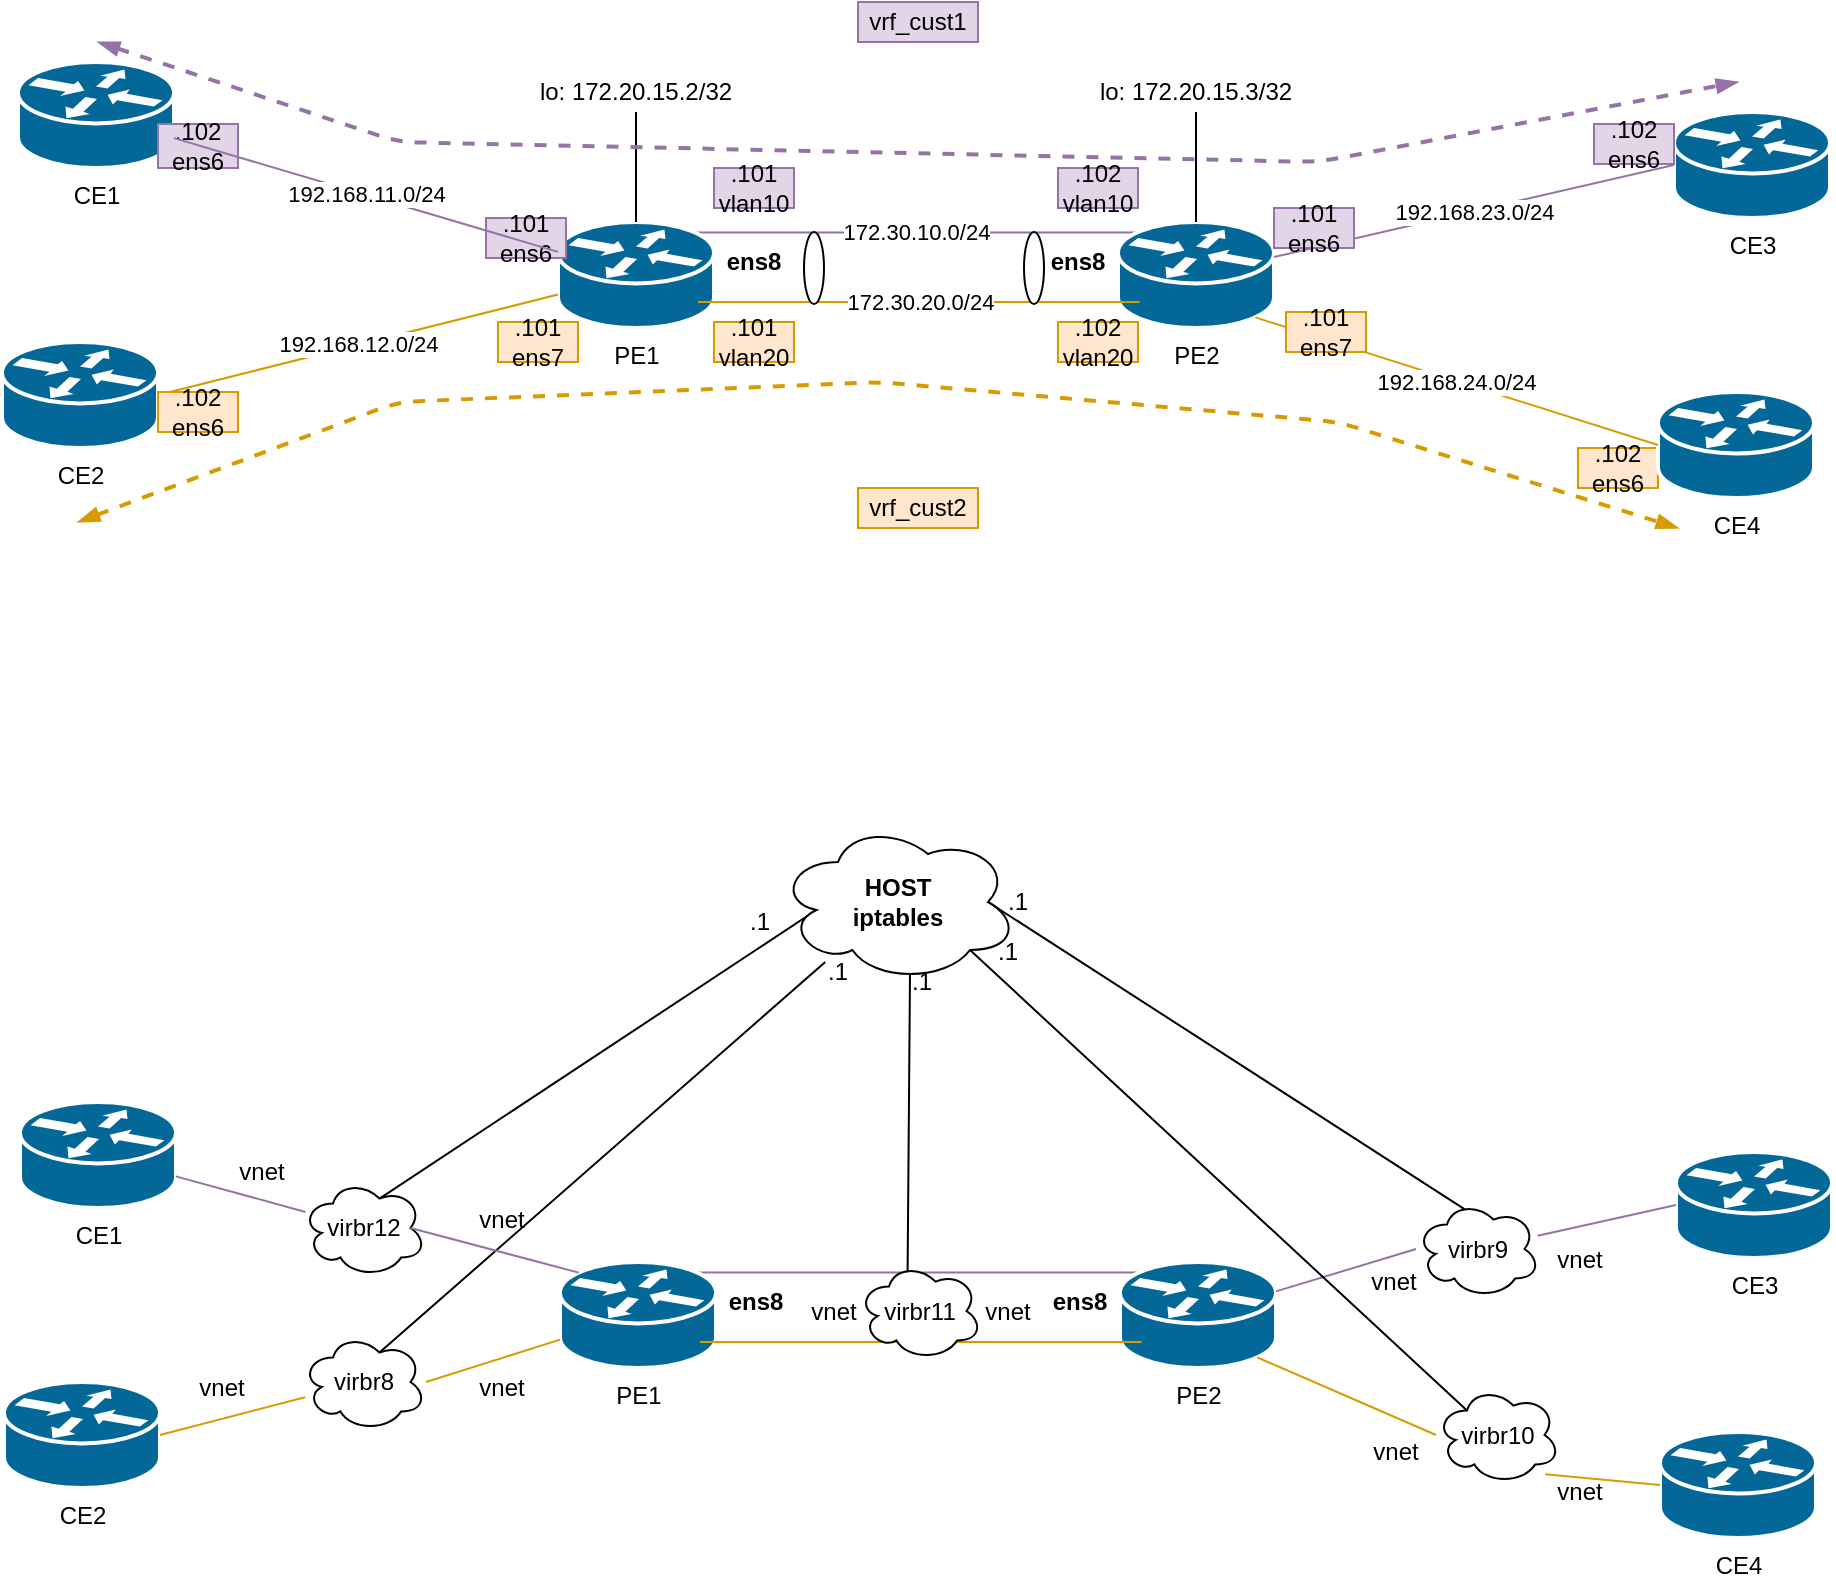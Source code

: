<mxfile version="14.2.4" type="device"><diagram id="JnZTFcF9x6k-WaWTI4K0" name="Page-1"><mxGraphModel dx="1383" dy="813" grid="1" gridSize="10" guides="1" tooltips="1" connect="1" arrows="1" fold="1" page="1" pageScale="1" pageWidth="827" pageHeight="1169" math="0" shadow="0"><root><mxCell id="0"/><mxCell id="1" parent="0"/><mxCell id="MJ-r9lS_-d4ZuPxV0MQU-2" value="CE1" style="shape=mxgraph.cisco.routers.router;html=1;pointerEvents=1;dashed=0;fillColor=#036897;strokeColor=#ffffff;strokeWidth=2;verticalLabelPosition=bottom;verticalAlign=top;align=center;outlineConnect=0;" parent="1" vertex="1"><mxGeometry x="128" y="140" width="78" height="53" as="geometry"/></mxCell><mxCell id="MJ-r9lS_-d4ZuPxV0MQU-6" value="172.30.10.0/24" style="edgeStyle=orthogonalEdgeStyle;rounded=0;orthogonalLoop=1;jettySize=auto;html=1;entryX=0.12;entryY=0.1;entryDx=0;entryDy=0;entryPerimeter=0;endArrow=none;endFill=0;exitX=0.88;exitY=0.1;exitDx=0;exitDy=0;exitPerimeter=0;fillColor=#e1d5e7;strokeColor=#9673a6;" parent="1" source="MJ-r9lS_-d4ZuPxV0MQU-3" target="MJ-r9lS_-d4ZuPxV0MQU-4" edge="1"><mxGeometry relative="1" as="geometry"><mxPoint x="528" y="210" as="sourcePoint"/></mxGeometry></mxCell><mxCell id="MJ-r9lS_-d4ZuPxV0MQU-3" value="PE1" style="shape=mxgraph.cisco.routers.router;html=1;pointerEvents=1;dashed=0;fillColor=#036897;strokeColor=#ffffff;strokeWidth=2;verticalLabelPosition=bottom;verticalAlign=top;align=center;outlineConnect=0;" parent="1" vertex="1"><mxGeometry x="398" y="220" width="78" height="53" as="geometry"/></mxCell><mxCell id="MJ-r9lS_-d4ZuPxV0MQU-4" value="PE2" style="shape=mxgraph.cisco.routers.router;html=1;pointerEvents=1;dashed=0;fillColor=#036897;strokeColor=#ffffff;strokeWidth=2;verticalLabelPosition=bottom;verticalAlign=top;align=center;outlineConnect=0;" parent="1" vertex="1"><mxGeometry x="678" y="220" width="78" height="53" as="geometry"/></mxCell><mxCell id="MJ-r9lS_-d4ZuPxV0MQU-8" value=".101&lt;br&gt;ens6" style="text;html=1;strokeColor=#9673a6;fillColor=#e1d5e7;align=center;verticalAlign=middle;whiteSpace=wrap;rounded=0;" parent="1" vertex="1"><mxGeometry x="362" y="218" width="40" height="20" as="geometry"/></mxCell><mxCell id="MJ-r9lS_-d4ZuPxV0MQU-9" value=".102&lt;br&gt;ens6" style="text;html=1;strokeColor=#9673a6;fillColor=#e1d5e7;align=center;verticalAlign=middle;whiteSpace=wrap;rounded=0;" parent="1" vertex="1"><mxGeometry x="198" y="171" width="40" height="22" as="geometry"/></mxCell><mxCell id="MJ-r9lS_-d4ZuPxV0MQU-10" value="&lt;b&gt;ens8&lt;/b&gt;" style="text;html=1;strokeColor=none;fillColor=none;align=center;verticalAlign=middle;whiteSpace=wrap;rounded=0;" parent="1" vertex="1"><mxGeometry x="476" y="230" width="40" height="20" as="geometry"/></mxCell><mxCell id="MJ-r9lS_-d4ZuPxV0MQU-11" value=".101&lt;br&gt;vlan10" style="text;html=1;strokeColor=#9673a6;fillColor=#e1d5e7;align=center;verticalAlign=middle;whiteSpace=wrap;rounded=0;" parent="1" vertex="1"><mxGeometry x="476" y="193" width="40" height="20" as="geometry"/></mxCell><mxCell id="MJ-r9lS_-d4ZuPxV0MQU-12" value="lo:&amp;nbsp;172.20.15.2/32" style="text;html=1;strokeColor=none;fillColor=none;align=center;verticalAlign=middle;whiteSpace=wrap;rounded=0;" parent="1" vertex="1"><mxGeometry x="417" y="145" width="40" height="20" as="geometry"/></mxCell><mxCell id="MJ-r9lS_-d4ZuPxV0MQU-13" value="lo:&amp;nbsp;172.20.15.3/32" style="text;html=1;strokeColor=none;fillColor=none;align=center;verticalAlign=middle;whiteSpace=wrap;rounded=0;" parent="1" vertex="1"><mxGeometry x="697" y="145" width="40" height="20" as="geometry"/></mxCell><mxCell id="vuC-9Ie3zm_iSN3-IVIX-5" value="CE2" style="shape=mxgraph.cisco.routers.router;html=1;pointerEvents=1;dashed=0;fillColor=#036897;strokeColor=#ffffff;strokeWidth=2;verticalLabelPosition=bottom;verticalAlign=top;align=center;outlineConnect=0;" vertex="1" parent="1"><mxGeometry x="120" y="280" width="78" height="53" as="geometry"/></mxCell><mxCell id="vuC-9Ie3zm_iSN3-IVIX-6" value="CE3" style="shape=mxgraph.cisco.routers.router;html=1;pointerEvents=1;dashed=0;fillColor=#036897;strokeColor=#ffffff;strokeWidth=2;verticalLabelPosition=bottom;verticalAlign=top;align=center;outlineConnect=0;" vertex="1" parent="1"><mxGeometry x="956" y="165" width="78" height="53" as="geometry"/></mxCell><mxCell id="vuC-9Ie3zm_iSN3-IVIX-8" value=".102&lt;br&gt;ens6" style="text;html=1;strokeColor=#d79b00;fillColor=#ffe6cc;align=center;verticalAlign=middle;whiteSpace=wrap;rounded=0;" vertex="1" parent="1"><mxGeometry x="908" y="333" width="40" height="20" as="geometry"/></mxCell><mxCell id="vuC-9Ie3zm_iSN3-IVIX-9" value="CE4" style="shape=mxgraph.cisco.routers.router;html=1;pointerEvents=1;dashed=0;fillColor=#036897;strokeColor=#ffffff;strokeWidth=2;verticalLabelPosition=bottom;verticalAlign=top;align=center;outlineConnect=0;" vertex="1" parent="1"><mxGeometry x="948" y="305" width="78" height="53" as="geometry"/></mxCell><mxCell id="vuC-9Ie3zm_iSN3-IVIX-10" value="192.168.12.0/24" style="endArrow=none;html=1;exitX=1;exitY=0.5;exitDx=0;exitDy=0;exitPerimeter=0;fillColor=#ffe6cc;strokeColor=#d79b00;" edge="1" parent="1" source="vuC-9Ie3zm_iSN3-IVIX-5" target="MJ-r9lS_-d4ZuPxV0MQU-3"><mxGeometry width="50" height="50" relative="1" as="geometry"><mxPoint x="318" y="410" as="sourcePoint"/><mxPoint x="368" y="360" as="targetPoint"/></mxGeometry></mxCell><mxCell id="vuC-9Ie3zm_iSN3-IVIX-11" value=".101&lt;br&gt;ens7" style="text;html=1;strokeColor=#d79b00;fillColor=#ffe6cc;align=center;verticalAlign=middle;whiteSpace=wrap;rounded=0;" vertex="1" parent="1"><mxGeometry x="368" y="270" width="40" height="20" as="geometry"/></mxCell><mxCell id="vuC-9Ie3zm_iSN3-IVIX-14" value="192.168.11.0/24" style="endArrow=none;html=1;fillColor=#e1d5e7;strokeColor=#9673a6;" edge="1" parent="1" source="MJ-r9lS_-d4ZuPxV0MQU-2" target="MJ-r9lS_-d4ZuPxV0MQU-3"><mxGeometry width="50" height="50" relative="1" as="geometry"><mxPoint x="298" y="220" as="sourcePoint"/><mxPoint x="348" y="170" as="targetPoint"/></mxGeometry></mxCell><mxCell id="vuC-9Ie3zm_iSN3-IVIX-15" value=".102&lt;br&gt;ens6" style="text;html=1;strokeColor=#d79b00;fillColor=#ffe6cc;align=center;verticalAlign=middle;whiteSpace=wrap;rounded=0;" vertex="1" parent="1"><mxGeometry x="198" y="305" width="40" height="20" as="geometry"/></mxCell><mxCell id="vuC-9Ie3zm_iSN3-IVIX-17" value=".102&lt;br&gt;vlan10" style="text;html=1;strokeColor=#9673a6;fillColor=#e1d5e7;align=center;verticalAlign=middle;whiteSpace=wrap;rounded=0;" vertex="1" parent="1"><mxGeometry x="648" y="193" width="40" height="20" as="geometry"/></mxCell><mxCell id="vuC-9Ie3zm_iSN3-IVIX-18" value="&lt;b&gt;ens8&lt;/b&gt;" style="text;html=1;strokeColor=none;fillColor=none;align=center;verticalAlign=middle;whiteSpace=wrap;rounded=0;" vertex="1" parent="1"><mxGeometry x="638" y="230" width="40" height="20" as="geometry"/></mxCell><mxCell id="vuC-9Ie3zm_iSN3-IVIX-19" value="172.30.20.0/24" style="edgeStyle=orthogonalEdgeStyle;rounded=0;orthogonalLoop=1;jettySize=auto;html=1;entryX=0.12;entryY=0.1;entryDx=0;entryDy=0;entryPerimeter=0;endArrow=none;endFill=0;exitX=0.88;exitY=0.1;exitDx=0;exitDy=0;exitPerimeter=0;fillColor=#ffe6cc;strokeColor=#d79b00;" edge="1" parent="1"><mxGeometry relative="1" as="geometry"><mxPoint x="468.0" y="260.0" as="sourcePoint"/><mxPoint x="688.72" y="260.0" as="targetPoint"/></mxGeometry></mxCell><mxCell id="vuC-9Ie3zm_iSN3-IVIX-20" value=".101&lt;br&gt;vlan20" style="text;html=1;strokeColor=#d79b00;fillColor=#ffe6cc;align=center;verticalAlign=middle;whiteSpace=wrap;rounded=0;" vertex="1" parent="1"><mxGeometry x="476" y="270" width="40" height="20" as="geometry"/></mxCell><mxCell id="vuC-9Ie3zm_iSN3-IVIX-21" value=".102&lt;br&gt;vlan20" style="text;html=1;strokeColor=#d79b00;fillColor=#ffe6cc;align=center;verticalAlign=middle;whiteSpace=wrap;rounded=0;" vertex="1" parent="1"><mxGeometry x="648" y="270" width="40" height="20" as="geometry"/></mxCell><mxCell id="vuC-9Ie3zm_iSN3-IVIX-22" value="" style="endArrow=none;html=1;entryX=0.5;entryY=1;entryDx=0;entryDy=0;exitX=0.5;exitY=0;exitDx=0;exitDy=0;exitPerimeter=0;" edge="1" parent="1" source="MJ-r9lS_-d4ZuPxV0MQU-3" target="MJ-r9lS_-d4ZuPxV0MQU-12"><mxGeometry width="50" height="50" relative="1" as="geometry"><mxPoint x="408" y="230" as="sourcePoint"/><mxPoint x="458" y="180" as="targetPoint"/></mxGeometry></mxCell><mxCell id="vuC-9Ie3zm_iSN3-IVIX-23" value="" style="endArrow=none;html=1;exitX=0.5;exitY=0;exitDx=0;exitDy=0;exitPerimeter=0;entryX=0.5;entryY=1;entryDx=0;entryDy=0;" edge="1" parent="1" source="MJ-r9lS_-d4ZuPxV0MQU-4" target="MJ-r9lS_-d4ZuPxV0MQU-13"><mxGeometry width="50" height="50" relative="1" as="geometry"><mxPoint x="728" y="200" as="sourcePoint"/><mxPoint x="778" y="150" as="targetPoint"/></mxGeometry></mxCell><mxCell id="vuC-9Ie3zm_iSN3-IVIX-24" value="192.168.23.0/24" style="endArrow=none;html=1;entryX=0;entryY=0.5;entryDx=0;entryDy=0;entryPerimeter=0;fillColor=#e1d5e7;strokeColor=#9673a6;" edge="1" parent="1" source="MJ-r9lS_-d4ZuPxV0MQU-4" target="vuC-9Ie3zm_iSN3-IVIX-6"><mxGeometry width="50" height="50" relative="1" as="geometry"><mxPoint x="848" y="240" as="sourcePoint"/><mxPoint x="898" y="190" as="targetPoint"/></mxGeometry></mxCell><mxCell id="vuC-9Ie3zm_iSN3-IVIX-25" value="192.168.24.0/24" style="endArrow=none;html=1;entryX=0;entryY=0.5;entryDx=0;entryDy=0;entryPerimeter=0;exitX=0.88;exitY=0.9;exitDx=0;exitDy=0;exitPerimeter=0;fillColor=#ffe6cc;strokeColor=#d79b00;" edge="1" parent="1" source="MJ-r9lS_-d4ZuPxV0MQU-4" target="vuC-9Ie3zm_iSN3-IVIX-9"><mxGeometry width="50" height="50" relative="1" as="geometry"><mxPoint x="768" y="340" as="sourcePoint"/><mxPoint x="818" y="290" as="targetPoint"/></mxGeometry></mxCell><mxCell id="vuC-9Ie3zm_iSN3-IVIX-26" value=".102&lt;br&gt;ens6" style="text;html=1;strokeColor=#9673a6;fillColor=#e1d5e7;align=center;verticalAlign=middle;whiteSpace=wrap;rounded=0;" vertex="1" parent="1"><mxGeometry x="916" y="171" width="40" height="20" as="geometry"/></mxCell><mxCell id="vuC-9Ie3zm_iSN3-IVIX-27" value=".101&lt;br&gt;ens6" style="text;html=1;strokeColor=#9673a6;fillColor=#e1d5e7;align=center;verticalAlign=middle;whiteSpace=wrap;rounded=0;" vertex="1" parent="1"><mxGeometry x="756" y="213" width="40" height="20" as="geometry"/></mxCell><mxCell id="vuC-9Ie3zm_iSN3-IVIX-28" value=".101&lt;br&gt;ens7" style="text;html=1;strokeColor=#d79b00;fillColor=#ffe6cc;align=center;verticalAlign=middle;whiteSpace=wrap;rounded=0;" vertex="1" parent="1"><mxGeometry x="762" y="265" width="40" height="20" as="geometry"/></mxCell><mxCell id="vuC-9Ie3zm_iSN3-IVIX-30" value="vrf_cust1" style="text;html=1;strokeColor=#9673a6;fillColor=#e1d5e7;align=center;verticalAlign=middle;whiteSpace=wrap;rounded=0;" vertex="1" parent="1"><mxGeometry x="548" y="110" width="60" height="20" as="geometry"/></mxCell><mxCell id="vuC-9Ie3zm_iSN3-IVIX-31" value="vrf_cust2" style="text;html=1;strokeColor=#d79b00;fillColor=#ffe6cc;align=center;verticalAlign=middle;whiteSpace=wrap;rounded=0;" vertex="1" parent="1"><mxGeometry x="548" y="353" width="60" height="20" as="geometry"/></mxCell><mxCell id="vuC-9Ie3zm_iSN3-IVIX-33" value="" style="endArrow=blockThin;html=1;startArrow=blockThin;startFill=1;endFill=1;dashed=1;strokeWidth=2;fillColor=#ffe6cc;strokeColor=#d79b00;" edge="1" parent="1"><mxGeometry width="50" height="50" relative="1" as="geometry"><mxPoint x="158" y="370" as="sourcePoint"/><mxPoint x="958" y="373" as="targetPoint"/><Array as="points"><mxPoint x="318" y="310"/><mxPoint x="558" y="300"/><mxPoint x="788" y="320"/></Array></mxGeometry></mxCell><mxCell id="vuC-9Ie3zm_iSN3-IVIX-34" value="" style="endArrow=blockThin;html=1;startArrow=blockThin;startFill=1;endFill=1;dashed=1;strokeWidth=2;fillColor=#e1d5e7;strokeColor=#9673a6;" edge="1" parent="1"><mxGeometry width="50" height="50" relative="1" as="geometry"><mxPoint x="168" y="130" as="sourcePoint"/><mxPoint x="988" y="150" as="targetPoint"/><Array as="points"><mxPoint x="318" y="180"/><mxPoint x="778" y="190"/></Array></mxGeometry></mxCell><mxCell id="vuC-9Ie3zm_iSN3-IVIX-36" value="" style="ellipse;whiteSpace=wrap;html=1;rotation=90;" vertex="1" parent="1"><mxGeometry x="508" y="238" width="36" height="10" as="geometry"/></mxCell><mxCell id="vuC-9Ie3zm_iSN3-IVIX-37" value="" style="ellipse;whiteSpace=wrap;html=1;rotation=90;" vertex="1" parent="1"><mxGeometry x="618" y="238" width="36" height="10" as="geometry"/></mxCell><mxCell id="vuC-9Ie3zm_iSN3-IVIX-74" value="CE1" style="shape=mxgraph.cisco.routers.router;html=1;pointerEvents=1;dashed=0;fillColor=#036897;strokeColor=#ffffff;strokeWidth=2;verticalLabelPosition=bottom;verticalAlign=top;align=center;outlineConnect=0;" vertex="1" parent="1"><mxGeometry x="129" y="660" width="78" height="53" as="geometry"/></mxCell><mxCell id="vuC-9Ie3zm_iSN3-IVIX-75" value="" style="edgeStyle=orthogonalEdgeStyle;rounded=0;orthogonalLoop=1;jettySize=auto;html=1;entryX=0.12;entryY=0.1;entryDx=0;entryDy=0;entryPerimeter=0;endArrow=none;endFill=0;exitX=0.88;exitY=0.1;exitDx=0;exitDy=0;exitPerimeter=0;fillColor=#e1d5e7;strokeColor=#9673a6;" edge="1" parent="1" source="vuC-9Ie3zm_iSN3-IVIX-76" target="vuC-9Ie3zm_iSN3-IVIX-77"><mxGeometry relative="1" as="geometry"><mxPoint x="529" y="730" as="sourcePoint"/></mxGeometry></mxCell><mxCell id="vuC-9Ie3zm_iSN3-IVIX-76" value="PE1" style="shape=mxgraph.cisco.routers.router;html=1;pointerEvents=1;dashed=0;fillColor=#036897;strokeColor=#ffffff;strokeWidth=2;verticalLabelPosition=bottom;verticalAlign=top;align=center;outlineConnect=0;" vertex="1" parent="1"><mxGeometry x="399" y="740" width="78" height="53" as="geometry"/></mxCell><mxCell id="vuC-9Ie3zm_iSN3-IVIX-77" value="PE2" style="shape=mxgraph.cisco.routers.router;html=1;pointerEvents=1;dashed=0;fillColor=#036897;strokeColor=#ffffff;strokeWidth=2;verticalLabelPosition=bottom;verticalAlign=top;align=center;outlineConnect=0;" vertex="1" parent="1"><mxGeometry x="679" y="740" width="78" height="53" as="geometry"/></mxCell><mxCell id="vuC-9Ie3zm_iSN3-IVIX-80" value="&lt;b&gt;ens8&lt;/b&gt;" style="text;html=1;strokeColor=none;fillColor=none;align=center;verticalAlign=middle;whiteSpace=wrap;rounded=0;" vertex="1" parent="1"><mxGeometry x="477" y="750" width="40" height="20" as="geometry"/></mxCell><mxCell id="vuC-9Ie3zm_iSN3-IVIX-84" value="CE2" style="shape=mxgraph.cisco.routers.router;html=1;pointerEvents=1;dashed=0;fillColor=#036897;strokeColor=#ffffff;strokeWidth=2;verticalLabelPosition=bottom;verticalAlign=top;align=center;outlineConnect=0;" vertex="1" parent="1"><mxGeometry x="121" y="800" width="78" height="53" as="geometry"/></mxCell><mxCell id="vuC-9Ie3zm_iSN3-IVIX-85" value="CE3" style="shape=mxgraph.cisco.routers.router;html=1;pointerEvents=1;dashed=0;fillColor=#036897;strokeColor=#ffffff;strokeWidth=2;verticalLabelPosition=bottom;verticalAlign=top;align=center;outlineConnect=0;" vertex="1" parent="1"><mxGeometry x="957" y="685" width="78" height="53" as="geometry"/></mxCell><mxCell id="vuC-9Ie3zm_iSN3-IVIX-87" value="CE4" style="shape=mxgraph.cisco.routers.router;html=1;pointerEvents=1;dashed=0;fillColor=#036897;strokeColor=#ffffff;strokeWidth=2;verticalLabelPosition=bottom;verticalAlign=top;align=center;outlineConnect=0;" vertex="1" parent="1"><mxGeometry x="949" y="825" width="78" height="53" as="geometry"/></mxCell><mxCell id="vuC-9Ie3zm_iSN3-IVIX-88" value="" style="endArrow=none;html=1;exitX=1;exitY=0.5;exitDx=0;exitDy=0;exitPerimeter=0;fillColor=#ffe6cc;strokeColor=#d79b00;" edge="1" parent="1" source="vuC-9Ie3zm_iSN3-IVIX-113" target="vuC-9Ie3zm_iSN3-IVIX-76"><mxGeometry width="50" height="50" relative="1" as="geometry"><mxPoint x="319" y="930" as="sourcePoint"/><mxPoint x="369" y="880" as="targetPoint"/></mxGeometry></mxCell><mxCell id="vuC-9Ie3zm_iSN3-IVIX-93" value="&lt;b&gt;ens8&lt;/b&gt;" style="text;html=1;strokeColor=none;fillColor=none;align=center;verticalAlign=middle;whiteSpace=wrap;rounded=0;" vertex="1" parent="1"><mxGeometry x="639" y="750" width="40" height="20" as="geometry"/></mxCell><mxCell id="vuC-9Ie3zm_iSN3-IVIX-94" value="" style="edgeStyle=orthogonalEdgeStyle;rounded=0;orthogonalLoop=1;jettySize=auto;html=1;entryX=0.12;entryY=0.1;entryDx=0;entryDy=0;entryPerimeter=0;endArrow=none;endFill=0;exitX=0.88;exitY=0.1;exitDx=0;exitDy=0;exitPerimeter=0;fillColor=#ffe6cc;strokeColor=#d79b00;" edge="1" parent="1"><mxGeometry relative="1" as="geometry"><mxPoint x="469" y="780" as="sourcePoint"/><mxPoint x="689.72" y="780" as="targetPoint"/></mxGeometry></mxCell><mxCell id="vuC-9Ie3zm_iSN3-IVIX-97" value="" style="endArrow=none;html=1;entryX=0.16;entryY=0.55;entryDx=0;entryDy=0;exitX=0.625;exitY=0.2;exitDx=0;exitDy=0;exitPerimeter=0;entryPerimeter=0;" edge="1" parent="1" source="vuC-9Ie3zm_iSN3-IVIX-111" target="vuC-9Ie3zm_iSN3-IVIX-110"><mxGeometry width="50" height="50" relative="1" as="geometry"><mxPoint x="409" y="750" as="sourcePoint"/><mxPoint x="438" y="685" as="targetPoint"/></mxGeometry></mxCell><mxCell id="vuC-9Ie3zm_iSN3-IVIX-98" value="" style="endArrow=none;html=1;exitX=0.4;exitY=0.1;exitDx=0;exitDy=0;exitPerimeter=0;entryX=0.875;entryY=0.5;entryDx=0;entryDy=0;entryPerimeter=0;" edge="1" parent="1" source="vuC-9Ie3zm_iSN3-IVIX-115" target="vuC-9Ie3zm_iSN3-IVIX-110"><mxGeometry width="50" height="50" relative="1" as="geometry"><mxPoint x="729" y="720" as="sourcePoint"/><mxPoint x="718" y="685" as="targetPoint"/></mxGeometry></mxCell><mxCell id="vuC-9Ie3zm_iSN3-IVIX-99" value="" style="endArrow=none;html=1;entryX=0;entryY=0.5;entryDx=0;entryDy=0;entryPerimeter=0;fillColor=#e1d5e7;strokeColor=#9673a6;" edge="1" parent="1" source="vuC-9Ie3zm_iSN3-IVIX-115" target="vuC-9Ie3zm_iSN3-IVIX-85"><mxGeometry width="50" height="50" relative="1" as="geometry"><mxPoint x="849" y="760" as="sourcePoint"/><mxPoint x="899" y="710" as="targetPoint"/></mxGeometry></mxCell><mxCell id="vuC-9Ie3zm_iSN3-IVIX-100" value="" style="endArrow=none;html=1;entryX=0;entryY=0.5;entryDx=0;entryDy=0;entryPerimeter=0;exitX=0.88;exitY=0.9;exitDx=0;exitDy=0;exitPerimeter=0;fillColor=#ffe6cc;strokeColor=#d79b00;" edge="1" parent="1" source="vuC-9Ie3zm_iSN3-IVIX-117" target="vuC-9Ie3zm_iSN3-IVIX-87"><mxGeometry width="50" height="50" relative="1" as="geometry"><mxPoint x="769" y="860" as="sourcePoint"/><mxPoint x="819" y="810" as="targetPoint"/></mxGeometry></mxCell><mxCell id="vuC-9Ie3zm_iSN3-IVIX-110" value="&lt;b&gt;HOST&lt;br&gt;iptables&lt;/b&gt;" style="ellipse;shape=cloud;whiteSpace=wrap;html=1;" vertex="1" parent="1"><mxGeometry x="508" y="520" width="120" height="80" as="geometry"/></mxCell><mxCell id="vuC-9Ie3zm_iSN3-IVIX-111" value="virbr12" style="ellipse;shape=cloud;whiteSpace=wrap;html=1;" vertex="1" parent="1"><mxGeometry x="270" y="698.5" width="62" height="49" as="geometry"/></mxCell><mxCell id="vuC-9Ie3zm_iSN3-IVIX-112" value="" style="endArrow=none;html=1;fillColor=#e1d5e7;strokeColor=#9673a6;" edge="1" parent="1" source="vuC-9Ie3zm_iSN3-IVIX-74" target="vuC-9Ie3zm_iSN3-IVIX-111"><mxGeometry width="50" height="50" relative="1" as="geometry"><mxPoint x="207" y="698.056" as="sourcePoint"/><mxPoint x="399" y="754.944" as="targetPoint"/></mxGeometry></mxCell><mxCell id="vuC-9Ie3zm_iSN3-IVIX-113" value="virbr8" style="ellipse;shape=cloud;whiteSpace=wrap;html=1;" vertex="1" parent="1"><mxGeometry x="270" y="775.5" width="62" height="49" as="geometry"/></mxCell><mxCell id="vuC-9Ie3zm_iSN3-IVIX-114" value="" style="endArrow=none;html=1;exitX=1;exitY=0.5;exitDx=0;exitDy=0;exitPerimeter=0;fillColor=#ffe6cc;strokeColor=#d79b00;" edge="1" parent="1" source="vuC-9Ie3zm_iSN3-IVIX-84" target="vuC-9Ie3zm_iSN3-IVIX-113"><mxGeometry width="50" height="50" relative="1" as="geometry"><mxPoint x="199" y="826.5" as="sourcePoint"/><mxPoint x="399" y="776.291" as="targetPoint"/></mxGeometry></mxCell><mxCell id="vuC-9Ie3zm_iSN3-IVIX-115" value="virbr9" style="ellipse;shape=cloud;whiteSpace=wrap;html=1;" vertex="1" parent="1"><mxGeometry x="827" y="709" width="62" height="49" as="geometry"/></mxCell><mxCell id="vuC-9Ie3zm_iSN3-IVIX-116" value="" style="endArrow=none;html=1;entryX=0;entryY=0.5;entryDx=0;entryDy=0;entryPerimeter=0;fillColor=#e1d5e7;strokeColor=#9673a6;" edge="1" parent="1" source="vuC-9Ie3zm_iSN3-IVIX-77" target="vuC-9Ie3zm_iSN3-IVIX-115"><mxGeometry width="50" height="50" relative="1" as="geometry"><mxPoint x="757" y="757.525" as="sourcePoint"/><mxPoint x="957" y="711.5" as="targetPoint"/></mxGeometry></mxCell><mxCell id="vuC-9Ie3zm_iSN3-IVIX-117" value="virbr10" style="ellipse;shape=cloud;whiteSpace=wrap;html=1;" vertex="1" parent="1"><mxGeometry x="837" y="802" width="62" height="49" as="geometry"/></mxCell><mxCell id="vuC-9Ie3zm_iSN3-IVIX-119" value="" style="endArrow=none;html=1;entryX=0;entryY=0.5;entryDx=0;entryDy=0;entryPerimeter=0;exitX=0.88;exitY=0.9;exitDx=0;exitDy=0;exitPerimeter=0;fillColor=#ffe6cc;strokeColor=#d79b00;" edge="1" parent="1" source="vuC-9Ie3zm_iSN3-IVIX-77" target="vuC-9Ie3zm_iSN3-IVIX-117"><mxGeometry width="50" height="50" relative="1" as="geometry"><mxPoint x="747.64" y="787.7" as="sourcePoint"/><mxPoint x="949" y="851.5" as="targetPoint"/></mxGeometry></mxCell><mxCell id="vuC-9Ie3zm_iSN3-IVIX-121" value="" style="endArrow=none;html=1;entryX=0.197;entryY=0.875;entryDx=0;entryDy=0;exitX=0.625;exitY=0.2;exitDx=0;exitDy=0;exitPerimeter=0;entryPerimeter=0;" edge="1" parent="1" source="vuC-9Ie3zm_iSN3-IVIX-113" target="vuC-9Ie3zm_iSN3-IVIX-110"><mxGeometry width="50" height="50" relative="1" as="geometry"><mxPoint x="318.75" y="718.3" as="sourcePoint"/><mxPoint x="537.2" y="574" as="targetPoint"/></mxGeometry></mxCell><mxCell id="vuC-9Ie3zm_iSN3-IVIX-122" value="" style="endArrow=none;html=1;entryX=0.8;entryY=0.8;entryDx=0;entryDy=0;exitX=0.25;exitY=0.25;exitDx=0;exitDy=0;exitPerimeter=0;entryPerimeter=0;" edge="1" parent="1" source="vuC-9Ie3zm_iSN3-IVIX-117" target="vuC-9Ie3zm_iSN3-IVIX-110"><mxGeometry width="50" height="50" relative="1" as="geometry"><mxPoint x="318.75" y="795.3" as="sourcePoint"/><mxPoint x="541.64" y="600" as="targetPoint"/></mxGeometry></mxCell><mxCell id="vuC-9Ie3zm_iSN3-IVIX-123" value="virbr11" style="ellipse;shape=cloud;whiteSpace=wrap;html=1;" vertex="1" parent="1"><mxGeometry x="548" y="740" width="62" height="49" as="geometry"/></mxCell><mxCell id="vuC-9Ie3zm_iSN3-IVIX-126" value="" style="endArrow=none;html=1;entryX=0.55;entryY=0.95;entryDx=0;entryDy=0;exitX=0.4;exitY=0.1;exitDx=0;exitDy=0;exitPerimeter=0;entryPerimeter=0;" edge="1" parent="1" source="vuC-9Ie3zm_iSN3-IVIX-123" target="vuC-9Ie3zm_iSN3-IVIX-110"><mxGeometry width="50" height="50" relative="1" as="geometry"><mxPoint x="318.75" y="795.3" as="sourcePoint"/><mxPoint x="541.64" y="600" as="targetPoint"/></mxGeometry></mxCell><mxCell id="vuC-9Ie3zm_iSN3-IVIX-128" value=".1" style="text;html=1;strokeColor=none;fillColor=none;align=center;verticalAlign=middle;whiteSpace=wrap;rounded=0;" vertex="1" parent="1"><mxGeometry x="618" y="550" width="20" height="20" as="geometry"/></mxCell><mxCell id="vuC-9Ie3zm_iSN3-IVIX-129" value=".1" style="text;html=1;strokeColor=none;fillColor=none;align=center;verticalAlign=middle;whiteSpace=wrap;rounded=0;" vertex="1" parent="1"><mxGeometry x="613" y="575" width="20" height="20" as="geometry"/></mxCell><mxCell id="vuC-9Ie3zm_iSN3-IVIX-130" value=".1" style="text;html=1;strokeColor=none;fillColor=none;align=center;verticalAlign=middle;whiteSpace=wrap;rounded=0;" vertex="1" parent="1"><mxGeometry x="570" y="590" width="20" height="20" as="geometry"/></mxCell><mxCell id="vuC-9Ie3zm_iSN3-IVIX-131" value=".1" style="text;html=1;strokeColor=none;fillColor=none;align=center;verticalAlign=middle;whiteSpace=wrap;rounded=0;" vertex="1" parent="1"><mxGeometry x="528" y="585" width="20" height="20" as="geometry"/></mxCell><mxCell id="vuC-9Ie3zm_iSN3-IVIX-132" value=".1" style="text;html=1;strokeColor=none;fillColor=none;align=center;verticalAlign=middle;whiteSpace=wrap;rounded=0;" vertex="1" parent="1"><mxGeometry x="489" y="560" width="20" height="20" as="geometry"/></mxCell><mxCell id="vuC-9Ie3zm_iSN3-IVIX-135" value="" style="endArrow=none;html=1;entryX=0.875;entryY=0.5;entryDx=0;entryDy=0;entryPerimeter=0;exitX=0.12;exitY=0.1;exitDx=0;exitDy=0;exitPerimeter=0;fillColor=#e1d5e7;strokeColor=#9673a6;" edge="1" parent="1" source="vuC-9Ie3zm_iSN3-IVIX-76" target="vuC-9Ie3zm_iSN3-IVIX-111"><mxGeometry width="50" height="50" relative="1" as="geometry"><mxPoint x="767" y="764.693" as="sourcePoint"/><mxPoint x="837" y="743.5" as="targetPoint"/></mxGeometry></mxCell><mxCell id="vuC-9Ie3zm_iSN3-IVIX-136" value="vnet" style="text;html=1;strokeColor=none;fillColor=none;align=center;verticalAlign=middle;whiteSpace=wrap;rounded=0;" vertex="1" parent="1"><mxGeometry x="603" y="754.5" width="40" height="20" as="geometry"/></mxCell><mxCell id="vuC-9Ie3zm_iSN3-IVIX-137" value="vnet" style="text;html=1;strokeColor=none;fillColor=none;align=center;verticalAlign=middle;whiteSpace=wrap;rounded=0;" vertex="1" parent="1"><mxGeometry x="516" y="754.5" width="40" height="20" as="geometry"/></mxCell><mxCell id="vuC-9Ie3zm_iSN3-IVIX-138" value="vnet" style="text;html=1;strokeColor=none;fillColor=none;align=center;verticalAlign=middle;whiteSpace=wrap;rounded=0;" vertex="1" parent="1"><mxGeometry x="796" y="740" width="40" height="20" as="geometry"/></mxCell><mxCell id="vuC-9Ie3zm_iSN3-IVIX-139" value="vnet" style="text;html=1;strokeColor=none;fillColor=none;align=center;verticalAlign=middle;whiteSpace=wrap;rounded=0;" vertex="1" parent="1"><mxGeometry x="889" y="729" width="40" height="20" as="geometry"/></mxCell><mxCell id="vuC-9Ie3zm_iSN3-IVIX-140" value="vnet" style="text;html=1;strokeColor=none;fillColor=none;align=center;verticalAlign=middle;whiteSpace=wrap;rounded=0;" vertex="1" parent="1"><mxGeometry x="889" y="844.5" width="40" height="20" as="geometry"/></mxCell><mxCell id="vuC-9Ie3zm_iSN3-IVIX-141" value="vnet" style="text;html=1;strokeColor=none;fillColor=none;align=center;verticalAlign=middle;whiteSpace=wrap;rounded=0;" vertex="1" parent="1"><mxGeometry x="797" y="824.5" width="40" height="20" as="geometry"/></mxCell><mxCell id="vuC-9Ie3zm_iSN3-IVIX-142" value="vnet" style="text;html=1;strokeColor=none;fillColor=none;align=center;verticalAlign=middle;whiteSpace=wrap;rounded=0;" vertex="1" parent="1"><mxGeometry x="230" y="685" width="40" height="20" as="geometry"/></mxCell><mxCell id="vuC-9Ie3zm_iSN3-IVIX-146" value="vnet" style="text;html=1;strokeColor=none;fillColor=none;align=center;verticalAlign=middle;whiteSpace=wrap;rounded=0;" vertex="1" parent="1"><mxGeometry x="210" y="793" width="40" height="20" as="geometry"/></mxCell><mxCell id="vuC-9Ie3zm_iSN3-IVIX-147" value="vnet" style="text;html=1;strokeColor=none;fillColor=none;align=center;verticalAlign=middle;whiteSpace=wrap;rounded=0;" vertex="1" parent="1"><mxGeometry x="350" y="793" width="40" height="20" as="geometry"/></mxCell><mxCell id="vuC-9Ie3zm_iSN3-IVIX-148" value="vnet" style="text;html=1;strokeColor=none;fillColor=none;align=center;verticalAlign=middle;whiteSpace=wrap;rounded=0;" vertex="1" parent="1"><mxGeometry x="350" y="709" width="40" height="20" as="geometry"/></mxCell></root></mxGraphModel></diagram></mxfile>